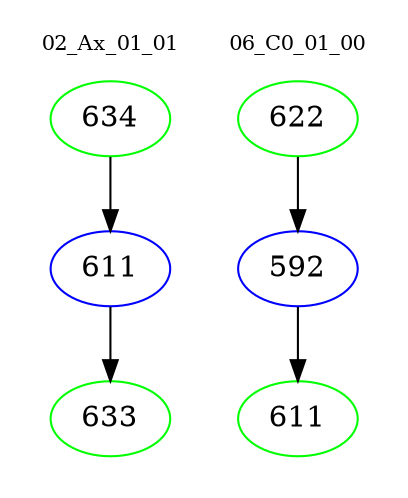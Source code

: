 digraph{
subgraph cluster_0 {
color = white
label = "02_Ax_01_01";
fontsize=10;
T0_634 [label="634", color="green"]
T0_634 -> T0_611 [color="black"]
T0_611 [label="611", color="blue"]
T0_611 -> T0_633 [color="black"]
T0_633 [label="633", color="green"]
}
subgraph cluster_1 {
color = white
label = "06_C0_01_00";
fontsize=10;
T1_622 [label="622", color="green"]
T1_622 -> T1_592 [color="black"]
T1_592 [label="592", color="blue"]
T1_592 -> T1_611 [color="black"]
T1_611 [label="611", color="green"]
}
}
